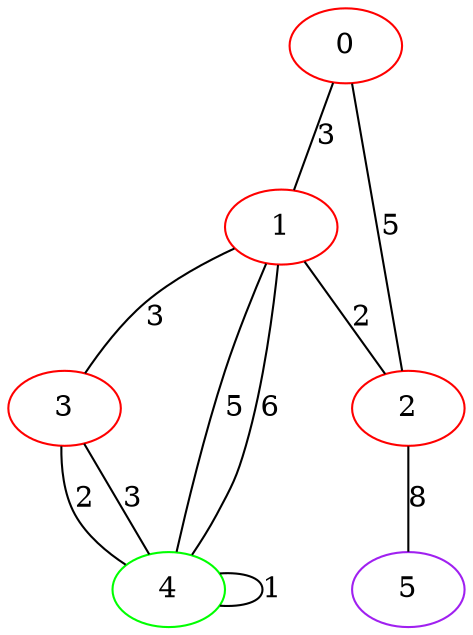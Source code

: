 graph "" {
0 [color=red, weight=1];
1 [color=red, weight=1];
2 [color=red, weight=1];
3 [color=red, weight=1];
4 [color=green, weight=2];
5 [color=purple, weight=4];
0 -- 1  [key=0, label=3];
0 -- 2  [key=0, label=5];
1 -- 2  [key=0, label=2];
1 -- 3  [key=0, label=3];
1 -- 4  [key=0, label=5];
1 -- 4  [key=1, label=6];
2 -- 5  [key=0, label=8];
3 -- 4  [key=0, label=2];
3 -- 4  [key=1, label=3];
4 -- 4  [key=0, label=1];
}
